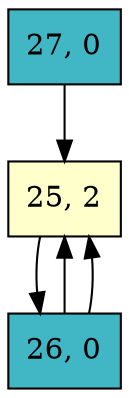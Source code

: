 digraph unnamed {

	Node0x4581270 [shape=record,pos="27,0!",style=filled,fillcolor="/ylgnbu5/3",label="{27, 0}"];
	Node0x4581270 -> Node0x45b71c0;
	Node0x4581170 [shape=record,pos="26,0!",style=filled,fillcolor="/ylgnbu5/3",label="{26, 0}"];
	Node0x4581170 -> Node0x45b71c0;
	Node0x4581170 -> Node0x45b71c0;
	Node0x45b71c0 [shape=record,pos="25,2!",style=filled,fillcolor="/ylgnbu5/1",label="{25, 2}"];
	Node0x45b71c0 -> Node0x4581170;
}
